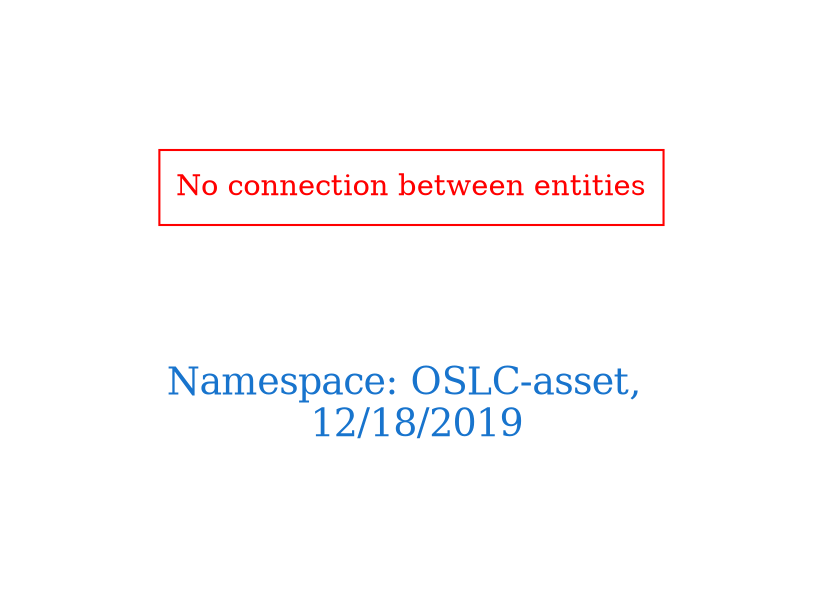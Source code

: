 digraph OGIT_ontology {
 graph [ rankdir= LR,pad=1 
fontsize = 18,
fontcolor= dodgerblue3,label = "\n\n\nNamespace: OSLC-asset, \n 12/18/2019"];
node[shape=polygon];
edge [  color="gray81"];

"No connection between entities" [fontcolor = "red",color="red", shape="polygon"]
}
